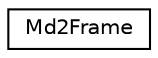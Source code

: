 digraph "Graphical Class Hierarchy"
{
 // LATEX_PDF_SIZE
  edge [fontname="Helvetica",fontsize="10",labelfontname="Helvetica",labelfontsize="10"];
  node [fontname="Helvetica",fontsize="10",shape=record];
  rankdir="LR";
  Node0 [label="Md2Frame",height=0.2,width=0.4,color="black", fillcolor="white", style="filled",URL="$struct_md2_frame.html",tooltip=" "];
}
